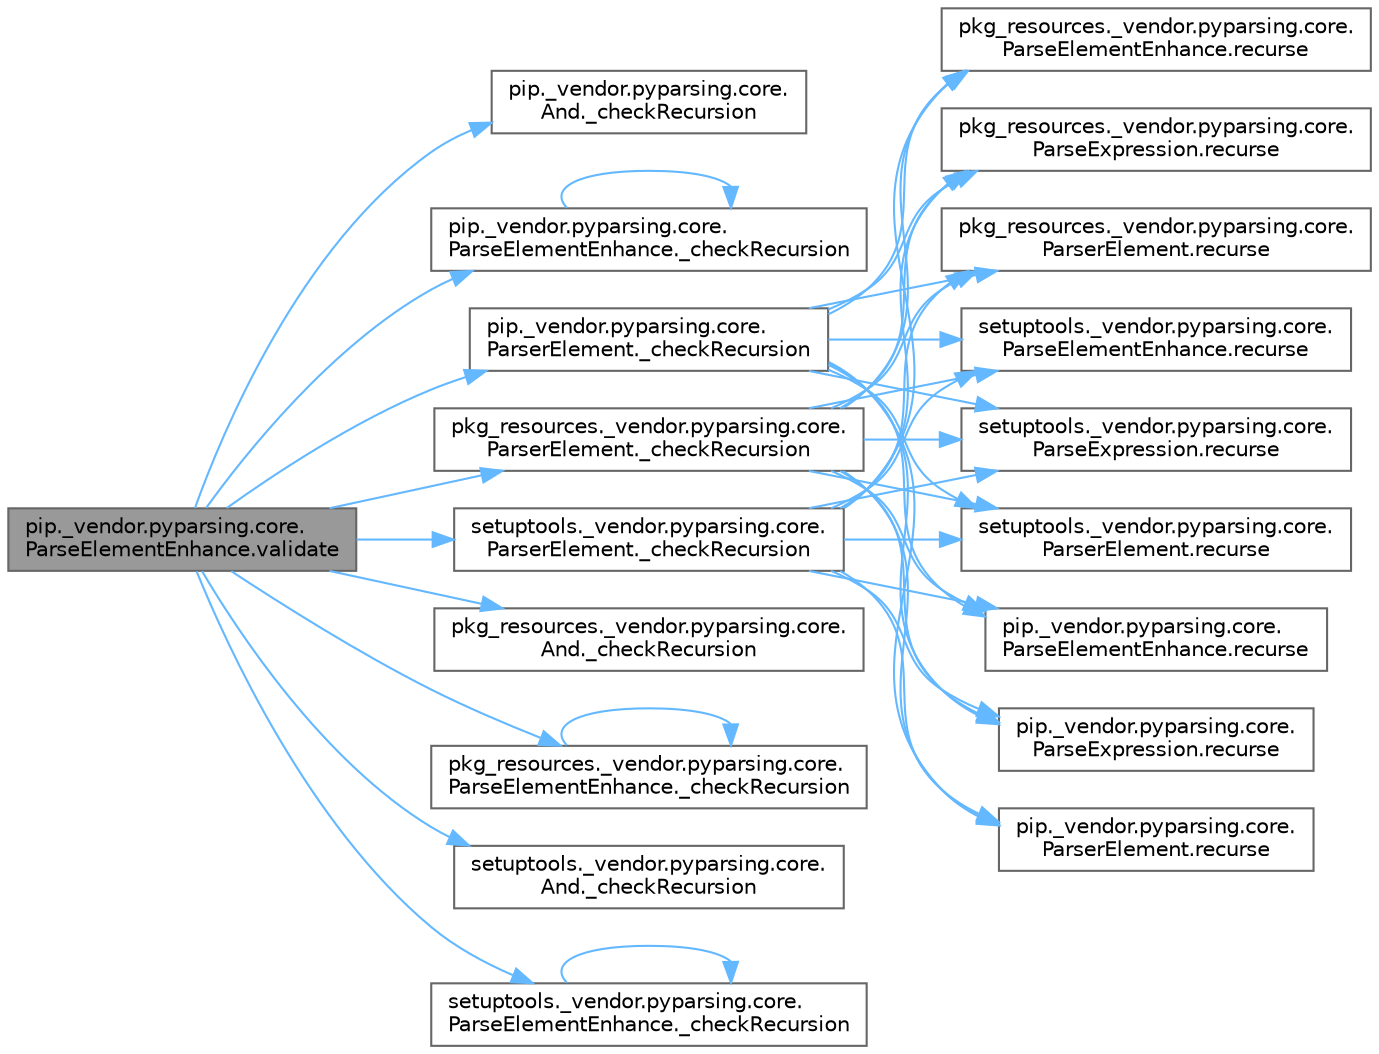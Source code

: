 digraph "pip._vendor.pyparsing.core.ParseElementEnhance.validate"
{
 // LATEX_PDF_SIZE
  bgcolor="transparent";
  edge [fontname=Helvetica,fontsize=10,labelfontname=Helvetica,labelfontsize=10];
  node [fontname=Helvetica,fontsize=10,shape=box,height=0.2,width=0.4];
  rankdir="LR";
  Node1 [id="Node000001",label="pip._vendor.pyparsing.core.\lParseElementEnhance.validate",height=0.2,width=0.4,color="gray40", fillcolor="grey60", style="filled", fontcolor="black",tooltip=" "];
  Node1 -> Node2 [id="edge1_Node000001_Node000002",color="steelblue1",style="solid",tooltip=" "];
  Node2 [id="Node000002",label="pip._vendor.pyparsing.core.\lAnd._checkRecursion",height=0.2,width=0.4,color="grey40", fillcolor="white", style="filled",URL="$classpip_1_1__vendor_1_1pyparsing_1_1core_1_1_and.html#a49316eabd8c77409db2bb12ebefa3f54",tooltip=" "];
  Node1 -> Node3 [id="edge2_Node000001_Node000003",color="steelblue1",style="solid",tooltip=" "];
  Node3 [id="Node000003",label="pip._vendor.pyparsing.core.\lParseElementEnhance._checkRecursion",height=0.2,width=0.4,color="grey40", fillcolor="white", style="filled",URL="$classpip_1_1__vendor_1_1pyparsing_1_1core_1_1_parse_element_enhance.html#a97e7b2eddc2bf0f16c3334d465bd575c",tooltip=" "];
  Node3 -> Node3 [id="edge3_Node000003_Node000003",color="steelblue1",style="solid",tooltip=" "];
  Node1 -> Node4 [id="edge4_Node000001_Node000004",color="steelblue1",style="solid",tooltip=" "];
  Node4 [id="Node000004",label="pip._vendor.pyparsing.core.\lParserElement._checkRecursion",height=0.2,width=0.4,color="grey40", fillcolor="white", style="filled",URL="$classpip_1_1__vendor_1_1pyparsing_1_1core_1_1_parser_element.html#a90488cc9c657d1f45a9fa29f8aad7e73",tooltip=" "];
  Node4 -> Node5 [id="edge5_Node000004_Node000005",color="steelblue1",style="solid",tooltip=" "];
  Node5 [id="Node000005",label="pip._vendor.pyparsing.core.\lParseElementEnhance.recurse",height=0.2,width=0.4,color="grey40", fillcolor="white", style="filled",URL="$classpip_1_1__vendor_1_1pyparsing_1_1core_1_1_parse_element_enhance.html#a1305fa10444f9ea85bfb0904b9672173",tooltip=" "];
  Node4 -> Node6 [id="edge6_Node000004_Node000006",color="steelblue1",style="solid",tooltip=" "];
  Node6 [id="Node000006",label="pip._vendor.pyparsing.core.\lParseExpression.recurse",height=0.2,width=0.4,color="grey40", fillcolor="white", style="filled",URL="$classpip_1_1__vendor_1_1pyparsing_1_1core_1_1_parse_expression.html#a8294a9b8a267a6ec23b402c13882080e",tooltip=" "];
  Node4 -> Node7 [id="edge7_Node000004_Node000007",color="steelblue1",style="solid",tooltip=" "];
  Node7 [id="Node000007",label="pip._vendor.pyparsing.core.\lParserElement.recurse",height=0.2,width=0.4,color="grey40", fillcolor="white", style="filled",URL="$classpip_1_1__vendor_1_1pyparsing_1_1core_1_1_parser_element.html#add2f8c12fd7a856884f644ffb100a557",tooltip=" "];
  Node4 -> Node8 [id="edge8_Node000004_Node000008",color="steelblue1",style="solid",tooltip=" "];
  Node8 [id="Node000008",label="pkg_resources._vendor.pyparsing.core.\lParseElementEnhance.recurse",height=0.2,width=0.4,color="grey40", fillcolor="white", style="filled",URL="$classpkg__resources_1_1__vendor_1_1pyparsing_1_1core_1_1_parse_element_enhance.html#a134ae4643550333129cafb76e080e584",tooltip=" "];
  Node4 -> Node9 [id="edge9_Node000004_Node000009",color="steelblue1",style="solid",tooltip=" "];
  Node9 [id="Node000009",label="pkg_resources._vendor.pyparsing.core.\lParseExpression.recurse",height=0.2,width=0.4,color="grey40", fillcolor="white", style="filled",URL="$classpkg__resources_1_1__vendor_1_1pyparsing_1_1core_1_1_parse_expression.html#a899127da50e708a7f85bb6bca697158c",tooltip=" "];
  Node4 -> Node10 [id="edge10_Node000004_Node000010",color="steelblue1",style="solid",tooltip=" "];
  Node10 [id="Node000010",label="pkg_resources._vendor.pyparsing.core.\lParserElement.recurse",height=0.2,width=0.4,color="grey40", fillcolor="white", style="filled",URL="$classpkg__resources_1_1__vendor_1_1pyparsing_1_1core_1_1_parser_element.html#aa2de3138a214a5fdd1603b134e922673",tooltip=" "];
  Node4 -> Node11 [id="edge11_Node000004_Node000011",color="steelblue1",style="solid",tooltip=" "];
  Node11 [id="Node000011",label="setuptools._vendor.pyparsing.core.\lParseElementEnhance.recurse",height=0.2,width=0.4,color="grey40", fillcolor="white", style="filled",URL="$classsetuptools_1_1__vendor_1_1pyparsing_1_1core_1_1_parse_element_enhance.html#ad1d7034cc49d204a70dfbed459cdd9e4",tooltip=" "];
  Node4 -> Node12 [id="edge12_Node000004_Node000012",color="steelblue1",style="solid",tooltip=" "];
  Node12 [id="Node000012",label="setuptools._vendor.pyparsing.core.\lParseExpression.recurse",height=0.2,width=0.4,color="grey40", fillcolor="white", style="filled",URL="$classsetuptools_1_1__vendor_1_1pyparsing_1_1core_1_1_parse_expression.html#afbab6dde8cb64695582020a62c5cd7e0",tooltip=" "];
  Node4 -> Node13 [id="edge13_Node000004_Node000013",color="steelblue1",style="solid",tooltip=" "];
  Node13 [id="Node000013",label="setuptools._vendor.pyparsing.core.\lParserElement.recurse",height=0.2,width=0.4,color="grey40", fillcolor="white", style="filled",URL="$classsetuptools_1_1__vendor_1_1pyparsing_1_1core_1_1_parser_element.html#a744e118d31aef481e9345184d3064d73",tooltip=" "];
  Node1 -> Node14 [id="edge14_Node000001_Node000014",color="steelblue1",style="solid",tooltip=" "];
  Node14 [id="Node000014",label="pkg_resources._vendor.pyparsing.core.\lAnd._checkRecursion",height=0.2,width=0.4,color="grey40", fillcolor="white", style="filled",URL="$classpkg__resources_1_1__vendor_1_1pyparsing_1_1core_1_1_and.html#a044174d55356b59cd9a7c0d285e6e64c",tooltip=" "];
  Node1 -> Node15 [id="edge15_Node000001_Node000015",color="steelblue1",style="solid",tooltip=" "];
  Node15 [id="Node000015",label="pkg_resources._vendor.pyparsing.core.\lParseElementEnhance._checkRecursion",height=0.2,width=0.4,color="grey40", fillcolor="white", style="filled",URL="$classpkg__resources_1_1__vendor_1_1pyparsing_1_1core_1_1_parse_element_enhance.html#af459bfc8370f0038f1fae9083f91e2fc",tooltip=" "];
  Node15 -> Node15 [id="edge16_Node000015_Node000015",color="steelblue1",style="solid",tooltip=" "];
  Node1 -> Node16 [id="edge17_Node000001_Node000016",color="steelblue1",style="solid",tooltip=" "];
  Node16 [id="Node000016",label="pkg_resources._vendor.pyparsing.core.\lParserElement._checkRecursion",height=0.2,width=0.4,color="grey40", fillcolor="white", style="filled",URL="$classpkg__resources_1_1__vendor_1_1pyparsing_1_1core_1_1_parser_element.html#a365b2fd05241681d6cb25b0ab1653af7",tooltip=" "];
  Node16 -> Node5 [id="edge18_Node000016_Node000005",color="steelblue1",style="solid",tooltip=" "];
  Node16 -> Node6 [id="edge19_Node000016_Node000006",color="steelblue1",style="solid",tooltip=" "];
  Node16 -> Node7 [id="edge20_Node000016_Node000007",color="steelblue1",style="solid",tooltip=" "];
  Node16 -> Node8 [id="edge21_Node000016_Node000008",color="steelblue1",style="solid",tooltip=" "];
  Node16 -> Node9 [id="edge22_Node000016_Node000009",color="steelblue1",style="solid",tooltip=" "];
  Node16 -> Node10 [id="edge23_Node000016_Node000010",color="steelblue1",style="solid",tooltip=" "];
  Node16 -> Node11 [id="edge24_Node000016_Node000011",color="steelblue1",style="solid",tooltip=" "];
  Node16 -> Node12 [id="edge25_Node000016_Node000012",color="steelblue1",style="solid",tooltip=" "];
  Node16 -> Node13 [id="edge26_Node000016_Node000013",color="steelblue1",style="solid",tooltip=" "];
  Node1 -> Node17 [id="edge27_Node000001_Node000017",color="steelblue1",style="solid",tooltip=" "];
  Node17 [id="Node000017",label="setuptools._vendor.pyparsing.core.\lAnd._checkRecursion",height=0.2,width=0.4,color="grey40", fillcolor="white", style="filled",URL="$classsetuptools_1_1__vendor_1_1pyparsing_1_1core_1_1_and.html#a7cdefb65f03942832c5ebee8e4ff8e63",tooltip=" "];
  Node1 -> Node18 [id="edge28_Node000001_Node000018",color="steelblue1",style="solid",tooltip=" "];
  Node18 [id="Node000018",label="setuptools._vendor.pyparsing.core.\lParseElementEnhance._checkRecursion",height=0.2,width=0.4,color="grey40", fillcolor="white", style="filled",URL="$classsetuptools_1_1__vendor_1_1pyparsing_1_1core_1_1_parse_element_enhance.html#a43c68458e2ab2e3f64848c341529175b",tooltip=" "];
  Node18 -> Node18 [id="edge29_Node000018_Node000018",color="steelblue1",style="solid",tooltip=" "];
  Node1 -> Node19 [id="edge30_Node000001_Node000019",color="steelblue1",style="solid",tooltip=" "];
  Node19 [id="Node000019",label="setuptools._vendor.pyparsing.core.\lParserElement._checkRecursion",height=0.2,width=0.4,color="grey40", fillcolor="white", style="filled",URL="$classsetuptools_1_1__vendor_1_1pyparsing_1_1core_1_1_parser_element.html#a120fce5fb37a9a002bd9a13a04e34ff6",tooltip=" "];
  Node19 -> Node5 [id="edge31_Node000019_Node000005",color="steelblue1",style="solid",tooltip=" "];
  Node19 -> Node6 [id="edge32_Node000019_Node000006",color="steelblue1",style="solid",tooltip=" "];
  Node19 -> Node7 [id="edge33_Node000019_Node000007",color="steelblue1",style="solid",tooltip=" "];
  Node19 -> Node8 [id="edge34_Node000019_Node000008",color="steelblue1",style="solid",tooltip=" "];
  Node19 -> Node9 [id="edge35_Node000019_Node000009",color="steelblue1",style="solid",tooltip=" "];
  Node19 -> Node10 [id="edge36_Node000019_Node000010",color="steelblue1",style="solid",tooltip=" "];
  Node19 -> Node11 [id="edge37_Node000019_Node000011",color="steelblue1",style="solid",tooltip=" "];
  Node19 -> Node12 [id="edge38_Node000019_Node000012",color="steelblue1",style="solid",tooltip=" "];
  Node19 -> Node13 [id="edge39_Node000019_Node000013",color="steelblue1",style="solid",tooltip=" "];
}
